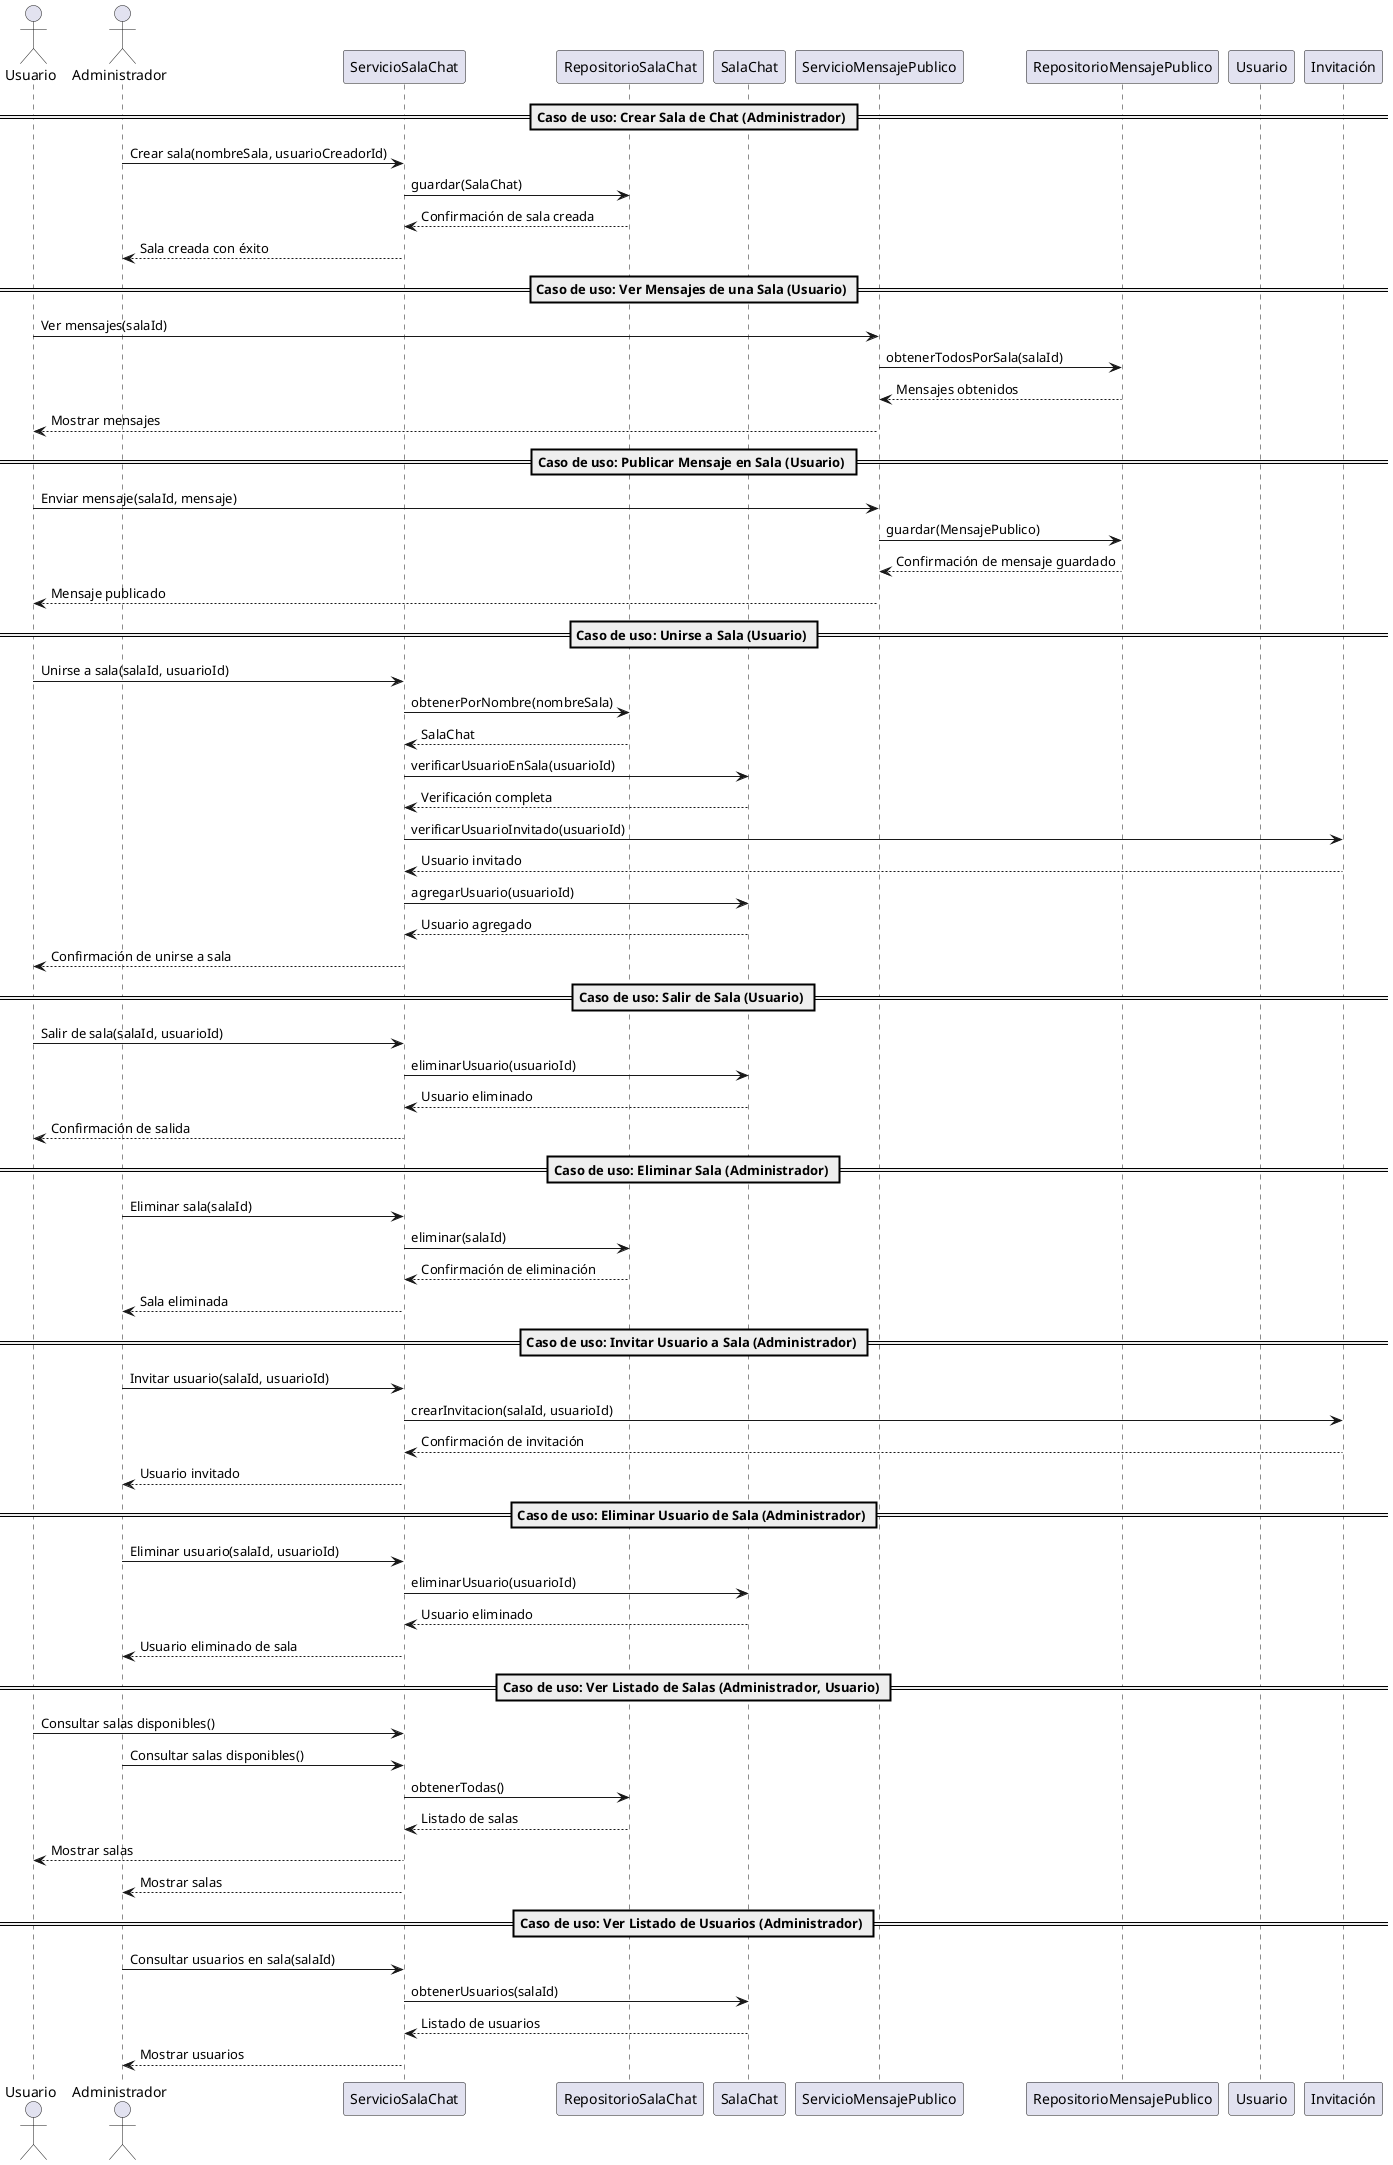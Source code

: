 @startuml

actor Usuario
actor Administrador
participant "ServicioSalaChat" as ServicioSalaChat
participant "RepositorioSalaChat" as RepositorioSalaChat
participant "SalaChat" as SalaChat
participant "ServicioMensajePublico" as ServicioMensajePublico
participant "RepositorioMensajePublico" as RepositorioMensajePublico
participant "Usuario" as UsuarioClass
participant "Invitación" as Invitacion

== Caso de uso: Crear Sala de Chat (Administrador) ==
Administrador -> ServicioSalaChat : Crear sala(nombreSala, usuarioCreadorId)
ServicioSalaChat -> RepositorioSalaChat : guardar(SalaChat)
RepositorioSalaChat --> ServicioSalaChat : Confirmación de sala creada
ServicioSalaChat --> Administrador : Sala creada con éxito

== Caso de uso: Ver Mensajes de una Sala (Usuario) ==
Usuario -> ServicioMensajePublico : Ver mensajes(salaId)
ServicioMensajePublico -> RepositorioMensajePublico : obtenerTodosPorSala(salaId)
RepositorioMensajePublico --> ServicioMensajePublico : Mensajes obtenidos
ServicioMensajePublico --> Usuario : Mostrar mensajes

== Caso de uso: Publicar Mensaje en Sala (Usuario) ==
Usuario -> ServicioMensajePublico : Enviar mensaje(salaId, mensaje)
ServicioMensajePublico -> RepositorioMensajePublico : guardar(MensajePublico)
RepositorioMensajePublico --> ServicioMensajePublico : Confirmación de mensaje guardado
ServicioMensajePublico --> Usuario : Mensaje publicado

== Caso de uso: Unirse a Sala (Usuario) ==
Usuario -> ServicioSalaChat : Unirse a sala(salaId, usuarioId)
ServicioSalaChat -> RepositorioSalaChat : obtenerPorNombre(nombreSala)
RepositorioSalaChat --> ServicioSalaChat : SalaChat
ServicioSalaChat -> SalaChat : verificarUsuarioEnSala(usuarioId)
SalaChat --> ServicioSalaChat : Verificación completa
ServicioSalaChat -> Invitacion : verificarUsuarioInvitado(usuarioId)
Invitacion --> ServicioSalaChat : Usuario invitado
ServicioSalaChat -> SalaChat : agregarUsuario(usuarioId)
SalaChat --> ServicioSalaChat : Usuario agregado
ServicioSalaChat --> Usuario : Confirmación de unirse a sala

== Caso de uso: Salir de Sala (Usuario) ==
Usuario -> ServicioSalaChat : Salir de sala(salaId, usuarioId)
ServicioSalaChat -> SalaChat : eliminarUsuario(usuarioId)
SalaChat --> ServicioSalaChat : Usuario eliminado
ServicioSalaChat --> Usuario : Confirmación de salida

== Caso de uso: Eliminar Sala (Administrador) ==
Administrador -> ServicioSalaChat : Eliminar sala(salaId)
ServicioSalaChat -> RepositorioSalaChat : eliminar(salaId)
RepositorioSalaChat --> ServicioSalaChat : Confirmación de eliminación
ServicioSalaChat --> Administrador : Sala eliminada

== Caso de uso: Invitar Usuario a Sala (Administrador) ==
Administrador -> ServicioSalaChat : Invitar usuario(salaId, usuarioId)
ServicioSalaChat -> Invitacion : crearInvitacion(salaId, usuarioId)
Invitacion --> ServicioSalaChat : Confirmación de invitación
ServicioSalaChat --> Administrador : Usuario invitado

== Caso de uso: Eliminar Usuario de Sala (Administrador) ==
Administrador -> ServicioSalaChat : Eliminar usuario(salaId, usuarioId)
ServicioSalaChat -> SalaChat : eliminarUsuario(usuarioId)
SalaChat --> ServicioSalaChat : Usuario eliminado
ServicioSalaChat --> Administrador : Usuario eliminado de sala

== Caso de uso: Ver Listado de Salas (Administrador, Usuario) ==
Usuario -> ServicioSalaChat : Consultar salas disponibles()
Administrador -> ServicioSalaChat : Consultar salas disponibles()
ServicioSalaChat -> RepositorioSalaChat : obtenerTodas()
RepositorioSalaChat --> ServicioSalaChat : Listado de salas
ServicioSalaChat --> Usuario : Mostrar salas
ServicioSalaChat --> Administrador : Mostrar salas

== Caso de uso: Ver Listado de Usuarios (Administrador) ==
Administrador -> ServicioSalaChat : Consultar usuarios en sala(salaId)
ServicioSalaChat -> SalaChat : obtenerUsuarios(salaId)
SalaChat --> ServicioSalaChat : Listado de usuarios
ServicioSalaChat --> Administrador : Mostrar usuarios

@enduml

